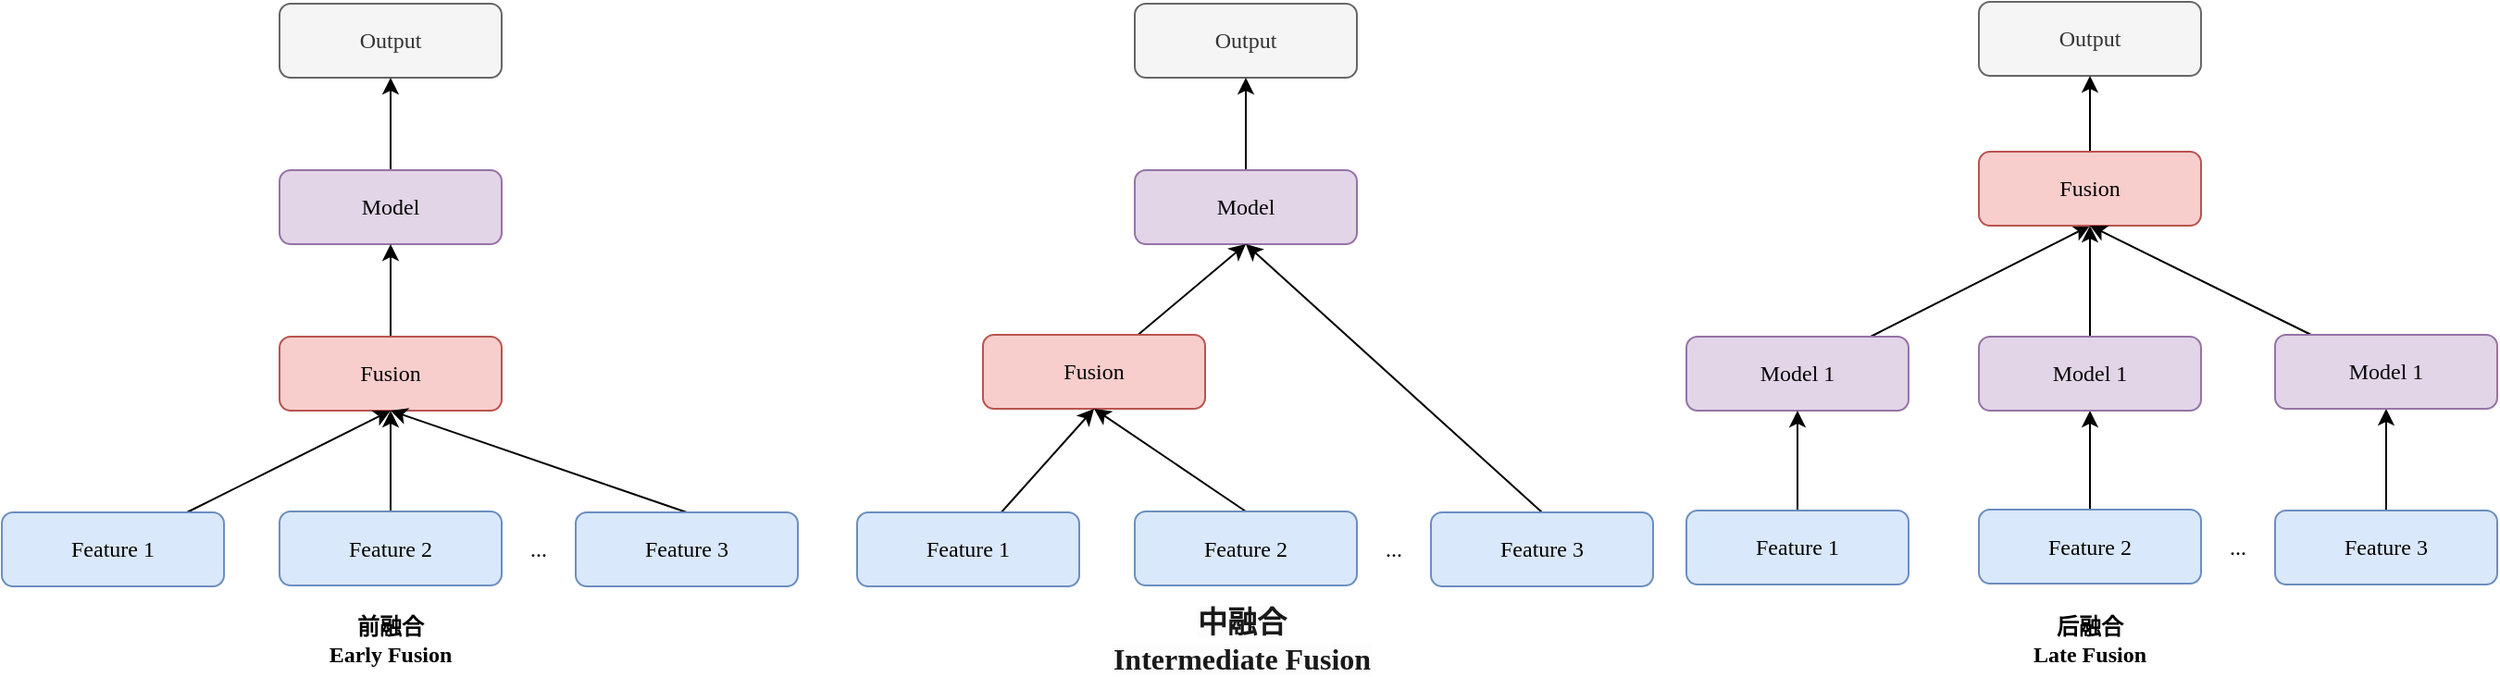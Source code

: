 <mxfile version="26.2.3">
  <diagram name="第 1 页" id="jb43djOx0PN8Vs2U1tRO">
    <mxGraphModel dx="2020" dy="1112" grid="1" gridSize="10" guides="1" tooltips="1" connect="1" arrows="1" fold="1" page="1" pageScale="1" pageWidth="827" pageHeight="1169" math="0" shadow="0">
      <root>
        <mxCell id="0" />
        <mxCell id="1" parent="0" />
        <mxCell id="wnD6bh5UoktSAJWszxP1-4" value="Output" style="rounded=1;whiteSpace=wrap;html=1;fillColor=#f5f5f5;fontColor=#333333;strokeColor=#666666;fontFamily=Times New Roman;" vertex="1" parent="1">
          <mxGeometry x="160" y="290" width="120" height="40" as="geometry" />
        </mxCell>
        <mxCell id="wnD6bh5UoktSAJWszxP1-15" value="" style="edgeStyle=orthogonalEdgeStyle;rounded=0;orthogonalLoop=1;jettySize=auto;html=1;fontFamily=Times New Roman;" edge="1" parent="1" source="wnD6bh5UoktSAJWszxP1-5" target="wnD6bh5UoktSAJWszxP1-4">
          <mxGeometry relative="1" as="geometry" />
        </mxCell>
        <mxCell id="wnD6bh5UoktSAJWszxP1-5" value="Model" style="rounded=1;whiteSpace=wrap;html=1;fillColor=#e1d5e7;strokeColor=#9673a6;fontFamily=Times New Roman;" vertex="1" parent="1">
          <mxGeometry x="160" y="380" width="120" height="40" as="geometry" />
        </mxCell>
        <mxCell id="wnD6bh5UoktSAJWszxP1-14" value="" style="edgeStyle=orthogonalEdgeStyle;rounded=0;orthogonalLoop=1;jettySize=auto;html=1;fontFamily=Times New Roman;" edge="1" parent="1" source="wnD6bh5UoktSAJWszxP1-6" target="wnD6bh5UoktSAJWszxP1-5">
          <mxGeometry relative="1" as="geometry" />
        </mxCell>
        <mxCell id="wnD6bh5UoktSAJWszxP1-6" value="Fusion" style="rounded=1;whiteSpace=wrap;html=1;fillColor=#f8cecc;strokeColor=#b85450;fontFamily=Times New Roman;" vertex="1" parent="1">
          <mxGeometry x="160" y="470" width="120" height="40" as="geometry" />
        </mxCell>
        <mxCell id="wnD6bh5UoktSAJWszxP1-11" style="rounded=0;orthogonalLoop=1;jettySize=auto;html=1;entryX=0.5;entryY=1;entryDx=0;entryDy=0;fontFamily=Times New Roman;" edge="1" parent="1" source="wnD6bh5UoktSAJWszxP1-7" target="wnD6bh5UoktSAJWszxP1-6">
          <mxGeometry relative="1" as="geometry" />
        </mxCell>
        <mxCell id="wnD6bh5UoktSAJWszxP1-7" value="Feature 1" style="rounded=1;whiteSpace=wrap;html=1;fillColor=#dae8fc;strokeColor=#6c8ebf;fontFamily=Times New Roman;" vertex="1" parent="1">
          <mxGeometry x="10" y="565" width="120" height="40" as="geometry" />
        </mxCell>
        <mxCell id="wnD6bh5UoktSAJWszxP1-12" style="edgeStyle=orthogonalEdgeStyle;rounded=0;orthogonalLoop=1;jettySize=auto;html=1;exitX=0.5;exitY=0;exitDx=0;exitDy=0;entryX=0.5;entryY=1;entryDx=0;entryDy=0;fontFamily=Times New Roman;" edge="1" parent="1" source="wnD6bh5UoktSAJWszxP1-8" target="wnD6bh5UoktSAJWszxP1-6">
          <mxGeometry relative="1" as="geometry" />
        </mxCell>
        <mxCell id="wnD6bh5UoktSAJWszxP1-8" value="Feature 2" style="rounded=1;whiteSpace=wrap;html=1;fillColor=#dae8fc;strokeColor=#6c8ebf;fontFamily=Times New Roman;" vertex="1" parent="1">
          <mxGeometry x="160" y="564.5" width="120" height="40" as="geometry" />
        </mxCell>
        <mxCell id="wnD6bh5UoktSAJWszxP1-13" style="rounded=0;orthogonalLoop=1;jettySize=auto;html=1;exitX=0.5;exitY=0;exitDx=0;exitDy=0;entryX=0.5;entryY=1;entryDx=0;entryDy=0;fontFamily=Times New Roman;" edge="1" parent="1" source="wnD6bh5UoktSAJWszxP1-9" target="wnD6bh5UoktSAJWszxP1-6">
          <mxGeometry relative="1" as="geometry" />
        </mxCell>
        <mxCell id="wnD6bh5UoktSAJWszxP1-9" value="Feature 3" style="rounded=1;whiteSpace=wrap;html=1;fillColor=#dae8fc;strokeColor=#6c8ebf;fontFamily=Times New Roman;" vertex="1" parent="1">
          <mxGeometry x="320" y="565" width="120" height="40" as="geometry" />
        </mxCell>
        <mxCell id="wnD6bh5UoktSAJWszxP1-10" value="..." style="text;html=1;align=center;verticalAlign=middle;whiteSpace=wrap;rounded=0;fontFamily=Times New Roman;" vertex="1" parent="1">
          <mxGeometry x="270" y="570" width="60" height="30" as="geometry" />
        </mxCell>
        <mxCell id="wnD6bh5UoktSAJWszxP1-28" value="Output" style="rounded=1;whiteSpace=wrap;html=1;fillColor=#f5f5f5;fontColor=#333333;strokeColor=#666666;fontFamily=Times New Roman;" vertex="1" parent="1">
          <mxGeometry x="622" y="290" width="120" height="40" as="geometry" />
        </mxCell>
        <mxCell id="wnD6bh5UoktSAJWszxP1-29" value="" style="edgeStyle=orthogonalEdgeStyle;rounded=0;orthogonalLoop=1;jettySize=auto;html=1;fontFamily=Times New Roman;" edge="1" parent="1" source="wnD6bh5UoktSAJWszxP1-30" target="wnD6bh5UoktSAJWszxP1-28">
          <mxGeometry relative="1" as="geometry" />
        </mxCell>
        <mxCell id="wnD6bh5UoktSAJWszxP1-30" value="Model" style="rounded=1;whiteSpace=wrap;html=1;fillColor=#e1d5e7;strokeColor=#9673a6;fontFamily=Times New Roman;" vertex="1" parent="1">
          <mxGeometry x="622" y="380" width="120" height="40" as="geometry" />
        </mxCell>
        <mxCell id="wnD6bh5UoktSAJWszxP1-31" value="" style="rounded=0;orthogonalLoop=1;jettySize=auto;html=1;entryX=0.5;entryY=1;entryDx=0;entryDy=0;fontFamily=Times New Roman;" edge="1" parent="1" source="wnD6bh5UoktSAJWszxP1-32" target="wnD6bh5UoktSAJWszxP1-30">
          <mxGeometry relative="1" as="geometry" />
        </mxCell>
        <mxCell id="wnD6bh5UoktSAJWszxP1-32" value="Fusion" style="rounded=1;whiteSpace=wrap;html=1;fillColor=#f8cecc;strokeColor=#b85450;fontFamily=Times New Roman;" vertex="1" parent="1">
          <mxGeometry x="540" y="469" width="120" height="40" as="geometry" />
        </mxCell>
        <mxCell id="wnD6bh5UoktSAJWszxP1-33" style="rounded=0;orthogonalLoop=1;jettySize=auto;html=1;entryX=0.5;entryY=1;entryDx=0;entryDy=0;fontFamily=Times New Roman;" edge="1" parent="1" source="wnD6bh5UoktSAJWszxP1-34" target="wnD6bh5UoktSAJWszxP1-32">
          <mxGeometry relative="1" as="geometry" />
        </mxCell>
        <mxCell id="wnD6bh5UoktSAJWszxP1-34" value="Feature 1" style="rounded=1;whiteSpace=wrap;html=1;fillColor=#dae8fc;strokeColor=#6c8ebf;fontFamily=Times New Roman;" vertex="1" parent="1">
          <mxGeometry x="472" y="565" width="120" height="40" as="geometry" />
        </mxCell>
        <mxCell id="wnD6bh5UoktSAJWszxP1-35" style="rounded=0;orthogonalLoop=1;jettySize=auto;html=1;exitX=0.5;exitY=0;exitDx=0;exitDy=0;entryX=0.5;entryY=1;entryDx=0;entryDy=0;fontFamily=Times New Roman;" edge="1" parent="1" source="wnD6bh5UoktSAJWszxP1-36" target="wnD6bh5UoktSAJWszxP1-32">
          <mxGeometry relative="1" as="geometry" />
        </mxCell>
        <mxCell id="wnD6bh5UoktSAJWszxP1-36" value="Feature 2" style="rounded=1;whiteSpace=wrap;html=1;fillColor=#dae8fc;strokeColor=#6c8ebf;fontFamily=Times New Roman;" vertex="1" parent="1">
          <mxGeometry x="622" y="564.5" width="120" height="40" as="geometry" />
        </mxCell>
        <mxCell id="wnD6bh5UoktSAJWszxP1-37" style="rounded=0;orthogonalLoop=1;jettySize=auto;html=1;exitX=0.5;exitY=0;exitDx=0;exitDy=0;entryX=0.5;entryY=1;entryDx=0;entryDy=0;fontFamily=Times New Roman;" edge="1" parent="1" source="wnD6bh5UoktSAJWszxP1-38" target="wnD6bh5UoktSAJWszxP1-30">
          <mxGeometry relative="1" as="geometry" />
        </mxCell>
        <mxCell id="wnD6bh5UoktSAJWszxP1-38" value="Feature 3" style="rounded=1;whiteSpace=wrap;html=1;fillColor=#dae8fc;strokeColor=#6c8ebf;fontFamily=Times New Roman;" vertex="1" parent="1">
          <mxGeometry x="782" y="565" width="120" height="40" as="geometry" />
        </mxCell>
        <mxCell id="wnD6bh5UoktSAJWszxP1-39" value="..." style="text;html=1;align=center;verticalAlign=middle;whiteSpace=wrap;rounded=0;fontFamily=Times New Roman;" vertex="1" parent="1">
          <mxGeometry x="732" y="570" width="60" height="30" as="geometry" />
        </mxCell>
        <mxCell id="wnD6bh5UoktSAJWszxP1-40" value="Output" style="rounded=1;whiteSpace=wrap;html=1;fillColor=#f5f5f5;fontColor=#333333;strokeColor=#666666;fontFamily=Times New Roman;" vertex="1" parent="1">
          <mxGeometry x="1078" y="289" width="120" height="40" as="geometry" />
        </mxCell>
        <mxCell id="wnD6bh5UoktSAJWszxP1-57" style="rounded=0;orthogonalLoop=1;jettySize=auto;html=1;entryX=0.5;entryY=1;entryDx=0;entryDy=0;fontFamily=Times New Roman;" edge="1" parent="1" source="wnD6bh5UoktSAJWszxP1-42" target="wnD6bh5UoktSAJWszxP1-44">
          <mxGeometry relative="1" as="geometry" />
        </mxCell>
        <mxCell id="wnD6bh5UoktSAJWszxP1-42" value="Model 1" style="rounded=1;whiteSpace=wrap;html=1;fillColor=#e1d5e7;strokeColor=#9673a6;fontFamily=Times New Roman;" vertex="1" parent="1">
          <mxGeometry x="920" y="470" width="120" height="40" as="geometry" />
        </mxCell>
        <mxCell id="wnD6bh5UoktSAJWszxP1-60" value="" style="edgeStyle=orthogonalEdgeStyle;rounded=0;orthogonalLoop=1;jettySize=auto;html=1;fontFamily=Times New Roman;" edge="1" parent="1" source="wnD6bh5UoktSAJWszxP1-44" target="wnD6bh5UoktSAJWszxP1-40">
          <mxGeometry relative="1" as="geometry" />
        </mxCell>
        <mxCell id="wnD6bh5UoktSAJWszxP1-44" value="Fusion" style="rounded=1;whiteSpace=wrap;html=1;fillColor=#f8cecc;strokeColor=#b85450;fontFamily=Times New Roman;" vertex="1" parent="1">
          <mxGeometry x="1078" y="370" width="120" height="40" as="geometry" />
        </mxCell>
        <mxCell id="wnD6bh5UoktSAJWszxP1-54" value="" style="edgeStyle=orthogonalEdgeStyle;rounded=0;orthogonalLoop=1;jettySize=auto;html=1;fontFamily=Times New Roman;" edge="1" parent="1" source="wnD6bh5UoktSAJWszxP1-46" target="wnD6bh5UoktSAJWszxP1-42">
          <mxGeometry relative="1" as="geometry" />
        </mxCell>
        <mxCell id="wnD6bh5UoktSAJWszxP1-46" value="Feature 1" style="rounded=1;whiteSpace=wrap;html=1;fillColor=#dae8fc;strokeColor=#6c8ebf;fontFamily=Times New Roman;" vertex="1" parent="1">
          <mxGeometry x="920" y="564" width="120" height="40" as="geometry" />
        </mxCell>
        <mxCell id="wnD6bh5UoktSAJWszxP1-55" value="" style="edgeStyle=orthogonalEdgeStyle;rounded=0;orthogonalLoop=1;jettySize=auto;html=1;fontFamily=Times New Roman;" edge="1" parent="1" source="wnD6bh5UoktSAJWszxP1-48" target="wnD6bh5UoktSAJWszxP1-52">
          <mxGeometry relative="1" as="geometry" />
        </mxCell>
        <mxCell id="wnD6bh5UoktSAJWszxP1-48" value="Feature 2" style="rounded=1;whiteSpace=wrap;html=1;fillColor=#dae8fc;strokeColor=#6c8ebf;fontFamily=Times New Roman;" vertex="1" parent="1">
          <mxGeometry x="1078" y="563.5" width="120" height="40" as="geometry" />
        </mxCell>
        <mxCell id="wnD6bh5UoktSAJWszxP1-56" value="" style="edgeStyle=orthogonalEdgeStyle;rounded=0;orthogonalLoop=1;jettySize=auto;html=1;fontFamily=Times New Roman;" edge="1" parent="1" source="wnD6bh5UoktSAJWszxP1-50" target="wnD6bh5UoktSAJWszxP1-53">
          <mxGeometry relative="1" as="geometry" />
        </mxCell>
        <mxCell id="wnD6bh5UoktSAJWszxP1-50" value="Feature 3" style="rounded=1;whiteSpace=wrap;html=1;fillColor=#dae8fc;strokeColor=#6c8ebf;fontFamily=Times New Roman;" vertex="1" parent="1">
          <mxGeometry x="1238" y="564" width="120" height="40" as="geometry" />
        </mxCell>
        <mxCell id="wnD6bh5UoktSAJWszxP1-51" value="..." style="text;html=1;align=center;verticalAlign=middle;whiteSpace=wrap;rounded=0;fontFamily=Times New Roman;" vertex="1" parent="1">
          <mxGeometry x="1188" y="569" width="60" height="30" as="geometry" />
        </mxCell>
        <mxCell id="wnD6bh5UoktSAJWszxP1-58" value="" style="edgeStyle=orthogonalEdgeStyle;rounded=0;orthogonalLoop=1;jettySize=auto;html=1;fontFamily=Times New Roman;" edge="1" parent="1" source="wnD6bh5UoktSAJWszxP1-52" target="wnD6bh5UoktSAJWszxP1-44">
          <mxGeometry relative="1" as="geometry" />
        </mxCell>
        <mxCell id="wnD6bh5UoktSAJWszxP1-52" value="Model 1" style="rounded=1;whiteSpace=wrap;html=1;fillColor=#e1d5e7;strokeColor=#9673a6;fontFamily=Times New Roman;" vertex="1" parent="1">
          <mxGeometry x="1078" y="470" width="120" height="40" as="geometry" />
        </mxCell>
        <mxCell id="wnD6bh5UoktSAJWszxP1-59" style="rounded=0;orthogonalLoop=1;jettySize=auto;html=1;entryX=0.5;entryY=1;entryDx=0;entryDy=0;fontFamily=Times New Roman;" edge="1" parent="1" source="wnD6bh5UoktSAJWszxP1-53" target="wnD6bh5UoktSAJWszxP1-44">
          <mxGeometry relative="1" as="geometry" />
        </mxCell>
        <mxCell id="wnD6bh5UoktSAJWszxP1-53" value="Model 1" style="rounded=1;whiteSpace=wrap;html=1;fillColor=#e1d5e7;strokeColor=#9673a6;fontFamily=Times New Roman;" vertex="1" parent="1">
          <mxGeometry x="1238" y="469" width="120" height="40" as="geometry" />
        </mxCell>
        <mxCell id="wnD6bh5UoktSAJWszxP1-61" value="&lt;div&gt;前融合&lt;/div&gt;Early Fusion" style="text;html=1;align=center;verticalAlign=middle;whiteSpace=wrap;rounded=0;fontFamily=Times New Roman;fontStyle=1" vertex="1" parent="1">
          <mxGeometry x="170" y="619" width="100" height="30" as="geometry" />
        </mxCell>
        <mxCell id="wnD6bh5UoktSAJWszxP1-62" value="&lt;div&gt;&lt;strong style=&quot;margin: 0px; padding: 0px; border: 0px; font-variant-numeric: inherit; font-variant-east-asian: inherit; font-variant-alternates: inherit; font-variant-position: inherit; font-variant-emoji: inherit; font-stretch: inherit; font-size: 16px; line-height: inherit; font-optical-sizing: inherit; font-size-adjust: inherit; font-kerning: inherit; font-feature-settings: inherit; font-variation-settings: inherit; vertical-align: baseline; color: rgba(0, 0, 0, 0.9); text-align: start; background-color: rgb(252, 252, 252);&quot;&gt;中融合&lt;/strong&gt;&lt;/div&gt;&lt;strong style=&quot;margin: 0px; padding: 0px; border: 0px; font-variant-numeric: inherit; font-variant-east-asian: inherit; font-variant-alternates: inherit; font-variant-position: inherit; font-variant-emoji: inherit; font-stretch: inherit; font-size: 16px; line-height: inherit; font-optical-sizing: inherit; font-size-adjust: inherit; font-kerning: inherit; font-feature-settings: inherit; font-variation-settings: inherit; vertical-align: baseline; color: rgba(0, 0, 0, 0.9); text-align: start; background-color: rgb(252, 252, 252);&quot;&gt;Intermediate Fusion&lt;/strong&gt;" style="text;html=1;align=center;verticalAlign=middle;whiteSpace=wrap;rounded=0;fontFamily=Times New Roman;fontStyle=1;horizontal=1;" vertex="1" parent="1">
          <mxGeometry x="590" y="619" width="180" height="30" as="geometry" />
        </mxCell>
        <mxCell id="wnD6bh5UoktSAJWszxP1-63" value="&lt;div&gt;后融合&lt;/div&gt;Late Fusion" style="text;html=1;align=center;verticalAlign=middle;whiteSpace=wrap;rounded=0;fontFamily=Times New Roman;fontStyle=1;spacingBottom=0;spacing=3;" vertex="1" parent="1">
          <mxGeometry x="1088" y="619" width="100" height="30" as="geometry" />
        </mxCell>
      </root>
    </mxGraphModel>
  </diagram>
</mxfile>

